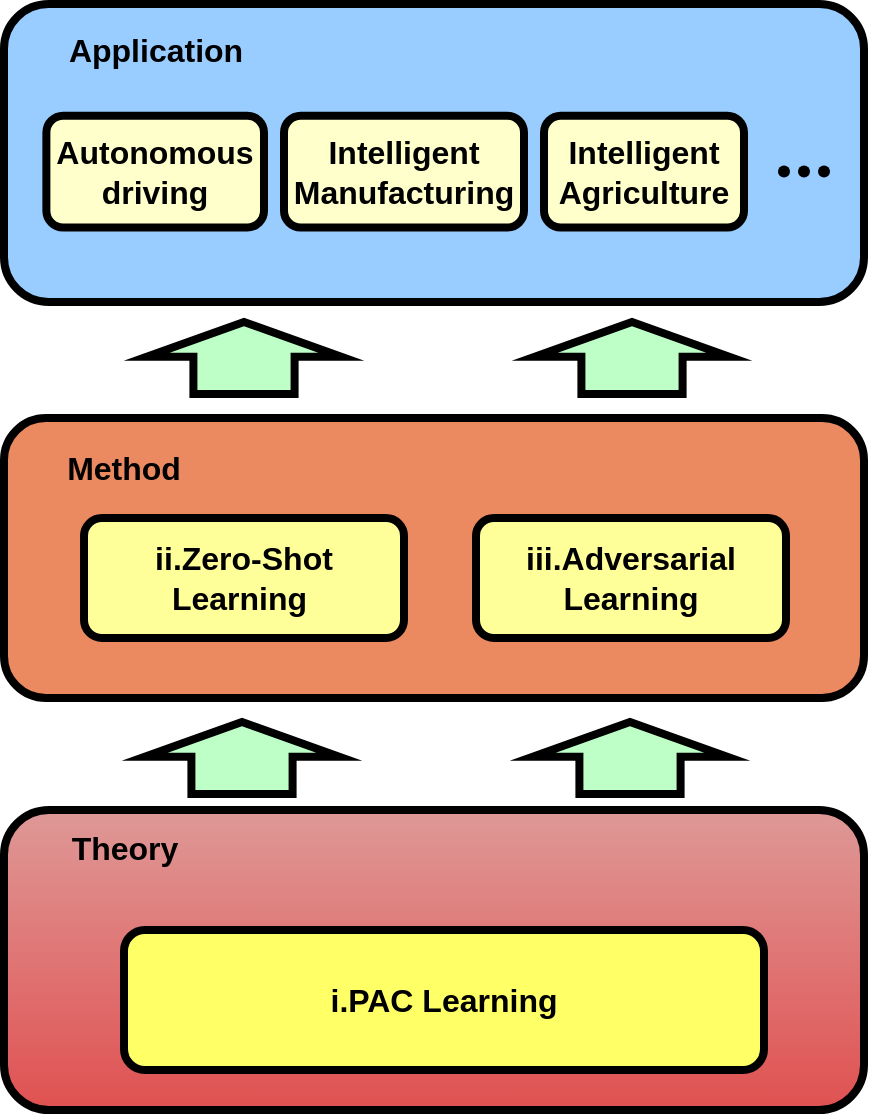 <mxfile version="22.1.5" type="github">
  <diagram name="第 1 页" id="lQTLDWcY_eZ0sKBOPx8D">
    <mxGraphModel dx="1155" dy="661" grid="1" gridSize="10" guides="1" tooltips="1" connect="1" arrows="1" fold="1" page="1" pageScale="1" pageWidth="827" pageHeight="1169" math="0" shadow="0">
      <root>
        <mxCell id="0" />
        <mxCell id="1" parent="0" />
        <mxCell id="keLutAsBn4G_uMSqqDpm-13" value="" style="group" parent="1" vertex="1" connectable="0">
          <mxGeometry x="100" y="616" width="430" height="150" as="geometry" />
        </mxCell>
        <mxCell id="keLutAsBn4G_uMSqqDpm-8" value="" style="rounded=1;whiteSpace=wrap;html=1;strokeWidth=4;fillColor=#DE9997;strokeColor=#000000;fillStyle=auto;gradientColor=#E05151;" parent="keLutAsBn4G_uMSqqDpm-13" vertex="1">
          <mxGeometry width="430.0" height="150" as="geometry" />
        </mxCell>
        <mxCell id="Llqqbq-_5VIP15spKIbY-1" value="&lt;b&gt;&lt;font style=&quot;font-size: 16px;&quot;&gt;i.PAC Learning&lt;/font&gt;&lt;/b&gt;" style="rounded=1;whiteSpace=wrap;html=1;strokeWidth=4;fillColor=#FFFF66;strokeColor=#000000;" parent="keLutAsBn4G_uMSqqDpm-13" vertex="1">
          <mxGeometry x="60" y="60" width="320" height="70" as="geometry" />
        </mxCell>
        <mxCell id="keLutAsBn4G_uMSqqDpm-11" value="Theory" style="text;html=1;strokeColor=none;fillColor=none;align=center;verticalAlign=middle;whiteSpace=wrap;rounded=0;fontStyle=1;fontSize=16;" parent="keLutAsBn4G_uMSqqDpm-13" vertex="1">
          <mxGeometry x="30.001" y="4" width="61.429" height="30" as="geometry" />
        </mxCell>
        <mxCell id="keLutAsBn4G_uMSqqDpm-14" value="" style="group;fillColor=default;" parent="1" vertex="1" connectable="0">
          <mxGeometry x="100" y="213" width="430" height="148.97" as="geometry" />
        </mxCell>
        <mxCell id="Llqqbq-_5VIP15spKIbY-17" value="" style="rounded=1;whiteSpace=wrap;html=1;strokeWidth=4;fillColor=#99CCFF;strokeColor=#000000;" parent="keLutAsBn4G_uMSqqDpm-14" vertex="1">
          <mxGeometry width="430" height="148.97" as="geometry" />
        </mxCell>
        <mxCell id="Llqqbq-_5VIP15spKIbY-12" value="&lt;span style=&quot;font-size: 16px;&quot;&gt;&lt;b&gt;Autonomous&lt;br&gt;driving&lt;br&gt;&lt;/b&gt;&lt;/span&gt;" style="rounded=1;whiteSpace=wrap;html=1;strokeWidth=4;fillColor=#FFFFCC;" parent="keLutAsBn4G_uMSqqDpm-14" vertex="1">
          <mxGeometry x="21.19" y="55.87" width="108.81" height="55.86" as="geometry" />
        </mxCell>
        <mxCell id="Llqqbq-_5VIP15spKIbY-13" value="&lt;b&gt;&lt;font style=&quot;font-size: 16px;&quot;&gt;Intelligent&lt;br&gt;Manufacturing&lt;/font&gt;&lt;/b&gt;" style="rounded=1;whiteSpace=wrap;html=1;strokeWidth=4;fillColor=#FFFFCC;" parent="keLutAsBn4G_uMSqqDpm-14" vertex="1">
          <mxGeometry x="140" y="55.87" width="120" height="55.86" as="geometry" />
        </mxCell>
        <mxCell id="Llqqbq-_5VIP15spKIbY-14" value="&lt;b&gt;&lt;font style=&quot;font-size: 16px;&quot;&gt;Intelligent&lt;br&gt;Agriculture&lt;br&gt;&lt;/font&gt;&lt;/b&gt;" style="rounded=1;whiteSpace=wrap;html=1;strokeWidth=4;fillColor=#FFFFCC;" parent="keLutAsBn4G_uMSqqDpm-14" vertex="1">
          <mxGeometry x="270" y="55.87" width="100" height="55.86" as="geometry" />
        </mxCell>
        <mxCell id="keLutAsBn4G_uMSqqDpm-3" value="Application" style="text;html=1;strokeColor=none;fillColor=none;align=center;verticalAlign=middle;whiteSpace=wrap;rounded=0;fontStyle=1;fontSize=16;" parent="keLutAsBn4G_uMSqqDpm-14" vertex="1">
          <mxGeometry x="45.6" y="9.315" width="60" height="27.931" as="geometry" />
        </mxCell>
        <mxCell id="Llqqbq-_5VIP15spKIbY-20" value="" style="shape=waypoint;sketch=0;fillStyle=solid;size=6;pointerEvents=1;points=[];fillColor=none;resizable=0;rotatable=0;perimeter=centerPerimeter;snapToPoint=1;" parent="keLutAsBn4G_uMSqqDpm-14" vertex="1">
          <mxGeometry x="380.0" y="73.799" width="20" height="20" as="geometry" />
        </mxCell>
        <mxCell id="Llqqbq-_5VIP15spKIbY-21" value="" style="shape=waypoint;sketch=0;fillStyle=solid;size=6;pointerEvents=1;points=[];fillColor=none;resizable=0;rotatable=0;perimeter=centerPerimeter;snapToPoint=1;" parent="keLutAsBn4G_uMSqqDpm-14" vertex="1">
          <mxGeometry x="390.002" y="73.799" width="20" height="20" as="geometry" />
        </mxCell>
        <mxCell id="Llqqbq-_5VIP15spKIbY-22" value="" style="shape=waypoint;sketch=0;fillStyle=solid;size=6;pointerEvents=1;points=[];fillColor=none;resizable=0;rotatable=0;perimeter=centerPerimeter;snapToPoint=1;" parent="keLutAsBn4G_uMSqqDpm-14" vertex="1">
          <mxGeometry x="400.004" y="73.799" width="20" height="20" as="geometry" />
        </mxCell>
        <mxCell id="keLutAsBn4G_uMSqqDpm-22" value="" style="shape=flexArrow;endArrow=classic;html=1;rounded=0;width=47.586;endSize=4.448;strokeWidth=4;endWidth=42.663;fillColor=#BDFFC6;" parent="1" edge="1">
          <mxGeometry width="50" height="50" relative="1" as="geometry">
            <mxPoint x="414" y="410" as="sourcePoint" />
            <mxPoint x="414" y="370" as="targetPoint" />
            <Array as="points" />
          </mxGeometry>
        </mxCell>
        <mxCell id="A-J7mT8ViNmfFfjd16ZI-3" value="" style="shape=flexArrow;endArrow=classic;html=1;rounded=0;width=47.586;endSize=4.448;strokeWidth=4;endWidth=42.663;fillColor=#BDFFC6;" parent="1" edge="1">
          <mxGeometry width="50" height="50" relative="1" as="geometry">
            <mxPoint x="220" y="410" as="sourcePoint" />
            <mxPoint x="220" y="370" as="targetPoint" />
            <Array as="points" />
          </mxGeometry>
        </mxCell>
        <mxCell id="keLutAsBn4G_uMSqqDpm-1" value="" style="rounded=1;whiteSpace=wrap;html=1;strokeWidth=4;fillColor=#EB8A60;strokeColor=#000000;" parent="1" vertex="1">
          <mxGeometry x="100" y="420" width="430" height="140" as="geometry" />
        </mxCell>
        <mxCell id="Llqqbq-_5VIP15spKIbY-5" value="&lt;span style=&quot;font-size: 16px;&quot;&gt;&lt;b&gt;ii.Zero-Shot&lt;br&gt;Learning&amp;nbsp;&lt;/b&gt;&lt;/span&gt;" style="rounded=1;whiteSpace=wrap;html=1;strokeWidth=4;fillColor=#FFFF99;" parent="1" vertex="1">
          <mxGeometry x="140" y="470" width="160" height="60" as="geometry" />
        </mxCell>
        <mxCell id="Llqqbq-_5VIP15spKIbY-6" value="&lt;span style=&quot;font-size: 16px;&quot;&gt;&lt;b&gt;iii.Adversarial&lt;br&gt;Learning&lt;br&gt;&lt;/b&gt;&lt;/span&gt;" style="rounded=1;whiteSpace=wrap;html=1;strokeWidth=4;fillColor=#FFFF99;" parent="1" vertex="1">
          <mxGeometry x="336" y="470" width="155" height="60" as="geometry" />
        </mxCell>
        <mxCell id="keLutAsBn4G_uMSqqDpm-10" value="Method" style="text;html=1;strokeColor=none;fillColor=none;align=center;verticalAlign=middle;whiteSpace=wrap;rounded=0;fontStyle=1;fontSize=16;" parent="1" vertex="1">
          <mxGeometry x="130" y="430" width="60" height="30" as="geometry" />
        </mxCell>
        <mxCell id="A-J7mT8ViNmfFfjd16ZI-6" value="" style="shape=flexArrow;endArrow=classic;html=1;rounded=0;width=47.586;endSize=4.448;strokeWidth=4;endWidth=42.663;fillColor=#BDFFC6;" parent="1" edge="1">
          <mxGeometry width="50" height="50" relative="1" as="geometry">
            <mxPoint x="413" y="610" as="sourcePoint" />
            <mxPoint x="413" y="570" as="targetPoint" />
            <Array as="points" />
          </mxGeometry>
        </mxCell>
        <mxCell id="A-J7mT8ViNmfFfjd16ZI-7" value="" style="shape=flexArrow;endArrow=classic;html=1;rounded=0;width=47.586;endSize=4.448;strokeWidth=4;endWidth=42.663;fillColor=#BDFFC6;" parent="1" edge="1">
          <mxGeometry width="50" height="50" relative="1" as="geometry">
            <mxPoint x="219" y="610" as="sourcePoint" />
            <mxPoint x="219" y="570" as="targetPoint" />
            <Array as="points" />
          </mxGeometry>
        </mxCell>
      </root>
    </mxGraphModel>
  </diagram>
</mxfile>
